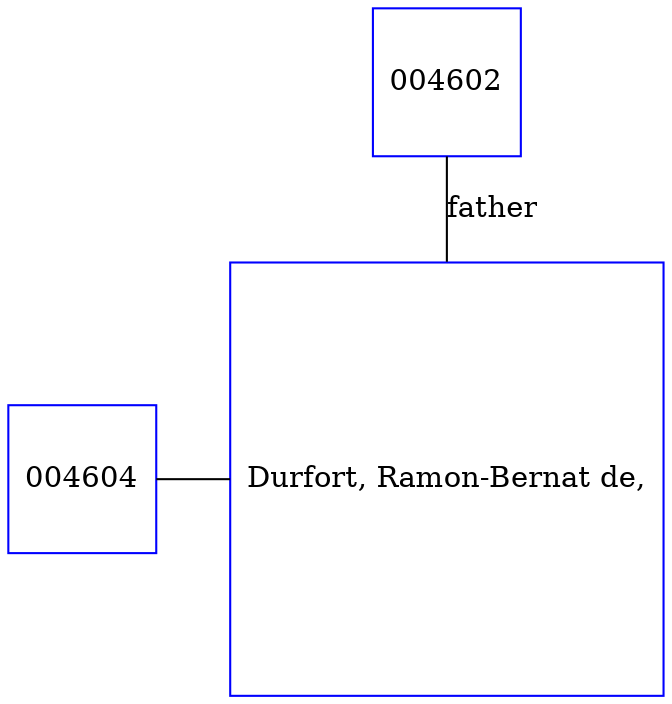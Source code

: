 digraph D {
    edge [dir=none];    node [shape=box];    "004604"   [label="004604", shape=box, regular=1, color="blue"] ;
"004605"   [label="Durfort, Ramon-Bernat de,", shape=box, regular=1, color="blue"] ;
"004602"   [label="004602", shape=box, regular=1, color="blue"] ;
{rank=same; 004604->004605};
004602->004605 [label="father",arrowsize=0.0]; 
}